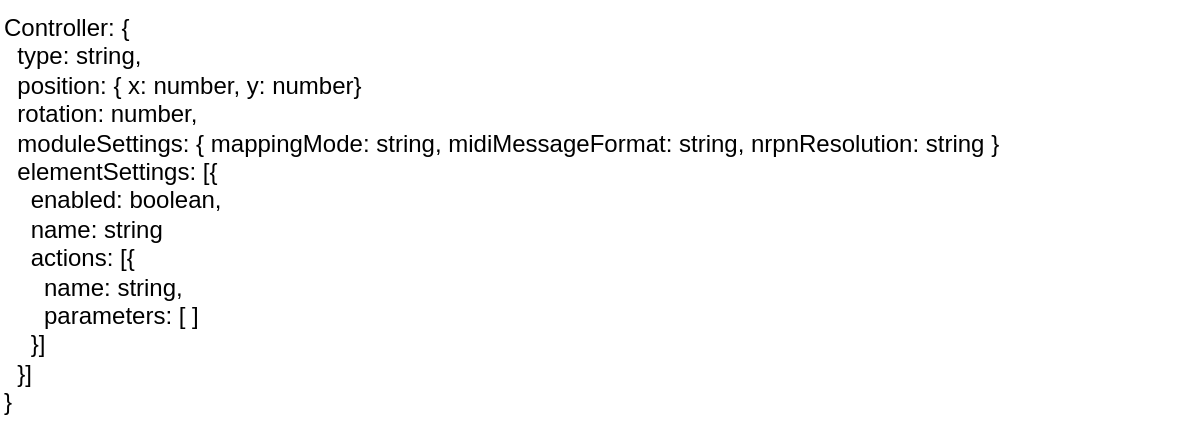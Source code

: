 <mxfile version="11.1.4" type="device"><diagram id="6L7tghgnBee7W7i77VSy" name="JSON"><mxGraphModel dx="853" dy="496" grid="1" gridSize="10" guides="1" tooltips="1" connect="1" arrows="1" fold="1" page="1" pageScale="1" pageWidth="827" pageHeight="1169" math="0" shadow="0"><root><mxCell id="0"/><mxCell id="1" parent="0"/><mxCell id="9Y5t0SPwPlrkc0GSkGTj-1" value="Controller: {&lt;br&gt;&amp;nbsp; type: string,&lt;br&gt;&amp;nbsp; position: { x: number, y: number}&lt;br&gt;&amp;nbsp; rotation: number,&amp;nbsp;&lt;br&gt;&amp;nbsp; moduleSettings: { mappingMode: string, midiMessageFormat: string, nrpnResolution: string }&lt;br&gt;&amp;nbsp; elementSettings: [{&lt;br&gt;&amp;nbsp; &amp;nbsp; enabled: boolean, &lt;br&gt;&amp;nbsp; &amp;nbsp; name: string &lt;br&gt;&amp;nbsp; &amp;nbsp; actions: [{&lt;br&gt;&amp;nbsp; &amp;nbsp; &amp;nbsp; name: string, &lt;br&gt;&amp;nbsp; &amp;nbsp; &amp;nbsp; parameters: [ ]&amp;nbsp;&lt;br&gt;&amp;nbsp; &amp;nbsp; }] &lt;br&gt;&amp;nbsp; }]&lt;br&gt;}" style="text;html=1;strokeColor=none;fillColor=none;align=left;verticalAlign=top;whiteSpace=wrap;rounded=0;" vertex="1" parent="1"><mxGeometry x="130" y="60" width="600" height="210" as="geometry"/></mxCell></root></mxGraphModel></diagram></mxfile>